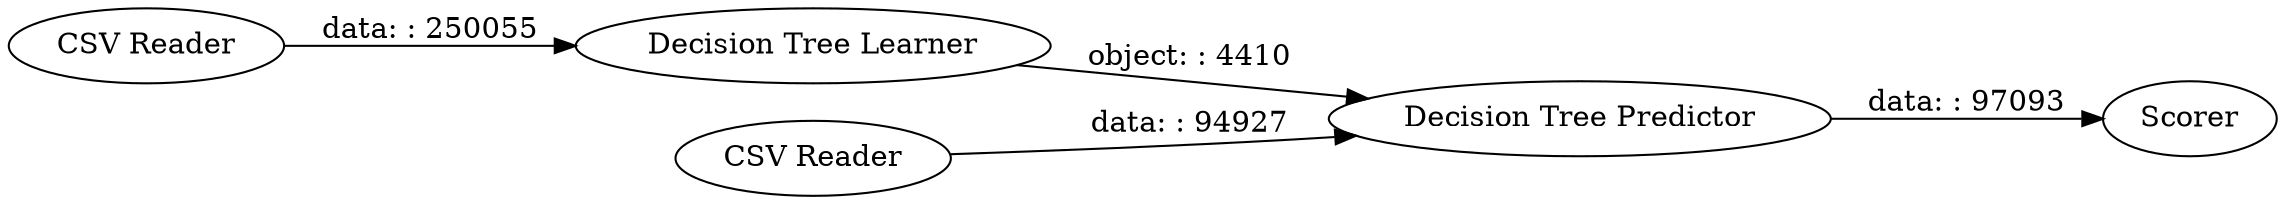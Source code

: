 digraph {
	"2699812428803285704_7" [label="CSV Reader"]
	"2699812428803285704_3" [label="Decision Tree Learner"]
	"2699812428803285704_6" [label=Scorer]
	"2699812428803285704_8" [label="CSV Reader"]
	"2699812428803285704_4" [label="Decision Tree Predictor"]
	"2699812428803285704_7" -> "2699812428803285704_3" [label="data: : 250055"]
	"2699812428803285704_3" -> "2699812428803285704_4" [label="object: : 4410"]
	"2699812428803285704_8" -> "2699812428803285704_4" [label="data: : 94927"]
	"2699812428803285704_4" -> "2699812428803285704_6" [label="data: : 97093"]
	rankdir=LR
}

